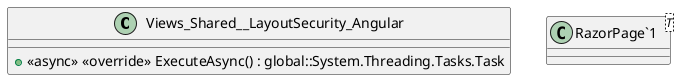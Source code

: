 @startuml
class Views_Shared__LayoutSecurity_Angular {
    + <<async>> <<override>> ExecuteAsync() : global::System.Threading.Tasks.Task
}
class "RazorPage`1"<T> {
}
@enduml
